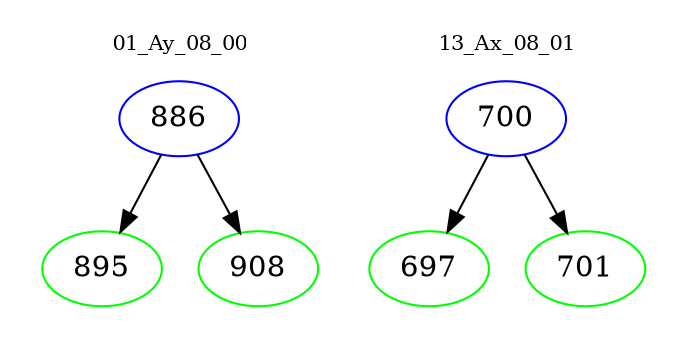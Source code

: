 digraph{
subgraph cluster_0 {
color = white
label = "01_Ay_08_00";
fontsize=10;
T0_886 [label="886", color="blue"]
T0_886 -> T0_895 [color="black"]
T0_895 [label="895", color="green"]
T0_886 -> T0_908 [color="black"]
T0_908 [label="908", color="green"]
}
subgraph cluster_1 {
color = white
label = "13_Ax_08_01";
fontsize=10;
T1_700 [label="700", color="blue"]
T1_700 -> T1_697 [color="black"]
T1_697 [label="697", color="green"]
T1_700 -> T1_701 [color="black"]
T1_701 [label="701", color="green"]
}
}

